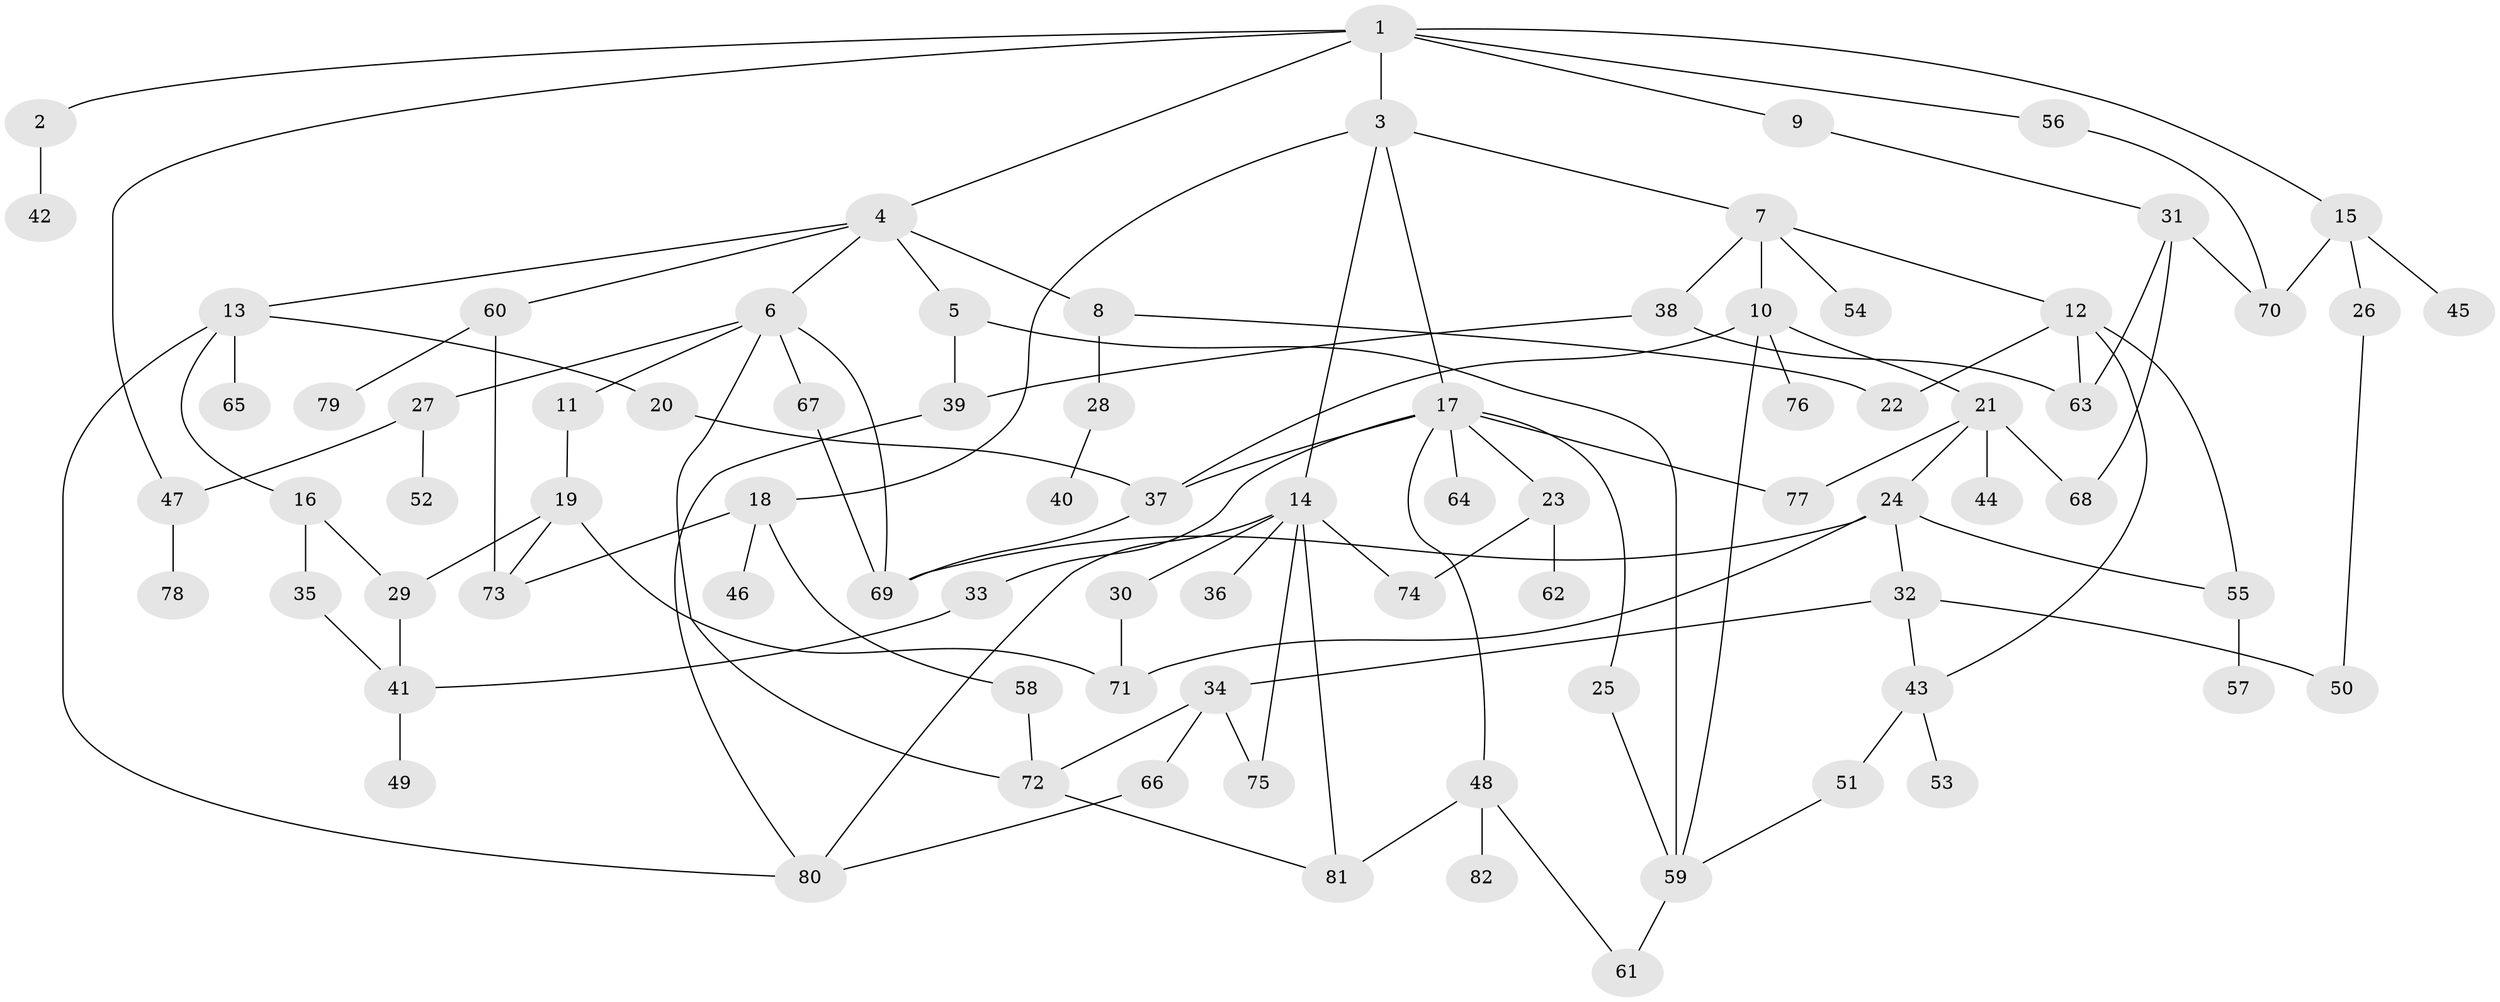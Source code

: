 // Generated by graph-tools (version 1.1) at 2025/13/03/09/25 04:13:27]
// undirected, 82 vertices, 118 edges
graph export_dot {
graph [start="1"]
  node [color=gray90,style=filled];
  1;
  2;
  3;
  4;
  5;
  6;
  7;
  8;
  9;
  10;
  11;
  12;
  13;
  14;
  15;
  16;
  17;
  18;
  19;
  20;
  21;
  22;
  23;
  24;
  25;
  26;
  27;
  28;
  29;
  30;
  31;
  32;
  33;
  34;
  35;
  36;
  37;
  38;
  39;
  40;
  41;
  42;
  43;
  44;
  45;
  46;
  47;
  48;
  49;
  50;
  51;
  52;
  53;
  54;
  55;
  56;
  57;
  58;
  59;
  60;
  61;
  62;
  63;
  64;
  65;
  66;
  67;
  68;
  69;
  70;
  71;
  72;
  73;
  74;
  75;
  76;
  77;
  78;
  79;
  80;
  81;
  82;
  1 -- 2;
  1 -- 3;
  1 -- 4;
  1 -- 9;
  1 -- 15;
  1 -- 56;
  1 -- 47;
  2 -- 42;
  3 -- 7;
  3 -- 14;
  3 -- 17;
  3 -- 18;
  4 -- 5;
  4 -- 6;
  4 -- 8;
  4 -- 13;
  4 -- 60;
  5 -- 59;
  5 -- 39;
  6 -- 11;
  6 -- 27;
  6 -- 67;
  6 -- 72;
  6 -- 69;
  7 -- 10;
  7 -- 12;
  7 -- 38;
  7 -- 54;
  8 -- 28;
  8 -- 22;
  9 -- 31;
  10 -- 21;
  10 -- 76;
  10 -- 37;
  10 -- 59;
  11 -- 19;
  12 -- 22;
  12 -- 43;
  12 -- 55;
  12 -- 63;
  13 -- 16;
  13 -- 20;
  13 -- 65;
  13 -- 80;
  14 -- 30;
  14 -- 36;
  14 -- 74;
  14 -- 75;
  14 -- 80;
  14 -- 81;
  15 -- 26;
  15 -- 45;
  15 -- 70;
  16 -- 35;
  16 -- 29;
  17 -- 23;
  17 -- 25;
  17 -- 33;
  17 -- 37;
  17 -- 48;
  17 -- 64;
  17 -- 77;
  18 -- 46;
  18 -- 58;
  18 -- 73;
  19 -- 29;
  19 -- 73;
  19 -- 71;
  20 -- 37;
  21 -- 24;
  21 -- 44;
  21 -- 77;
  21 -- 68;
  23 -- 62;
  23 -- 74;
  24 -- 32;
  24 -- 71;
  24 -- 69;
  24 -- 55;
  25 -- 59;
  26 -- 50;
  27 -- 47;
  27 -- 52;
  28 -- 40;
  29 -- 41;
  30 -- 71;
  31 -- 63;
  31 -- 68;
  31 -- 70;
  32 -- 34;
  32 -- 50;
  32 -- 43;
  33 -- 41;
  34 -- 66;
  34 -- 75;
  34 -- 72;
  35 -- 41;
  37 -- 69;
  38 -- 39;
  38 -- 63;
  39 -- 80;
  41 -- 49;
  43 -- 51;
  43 -- 53;
  47 -- 78;
  48 -- 61;
  48 -- 82;
  48 -- 81;
  51 -- 59;
  55 -- 57;
  56 -- 70;
  58 -- 72;
  59 -- 61;
  60 -- 73;
  60 -- 79;
  66 -- 80;
  67 -- 69;
  72 -- 81;
}
